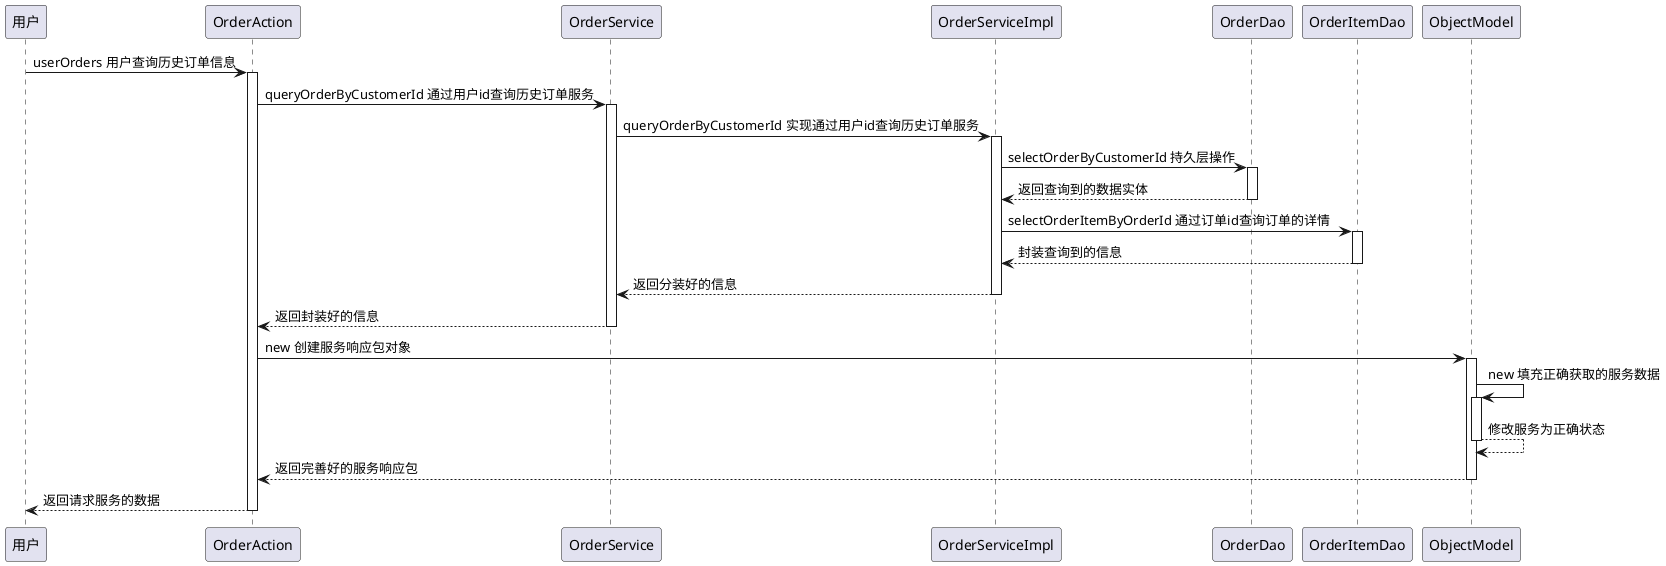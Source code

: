 @startuml
participant 用户
用户 -> OrderAction : userOrders 用户查询历史订单信息
activate OrderAction
OrderAction -> OrderService : queryOrderByCustomerId 通过用户id查询历史订单服务
activate OrderService
OrderService -> OrderServiceImpl : queryOrderByCustomerId 实现通过用户id查询历史订单服务
activate OrderServiceImpl
OrderServiceImpl -> OrderDao : selectOrderByCustomerId 持久层操作
activate OrderDao
OrderDao --> OrderServiceImpl : 返回查询到的数据实体
deactivate OrderDao
OrderServiceImpl -> OrderItemDao : selectOrderItemByOrderId 通过订单id查询订单的详情
activate OrderItemDao
OrderItemDao --> OrderServiceImpl : 封装查询到的信息
deactivate OrderItemDao
OrderServiceImpl --> OrderService  : 返回分装好的信息
deactivate OrderServiceImpl
OrderService --> OrderAction : 返回封装好的信息
deactivate OrderService
OrderAction -> ObjectModel : new 创建服务响应包对象
activate ObjectModel
ObjectModel -> ObjectModel : new 填充正确获取的服务数据
activate ObjectModel
ObjectModel --> ObjectModel : 修改服务为正确状态
deactivate ObjectModel
ObjectModel --> OrderAction : 返回完善好的服务响应包
deactivate ObjectModel
return 返回请求服务的数据
@enduml